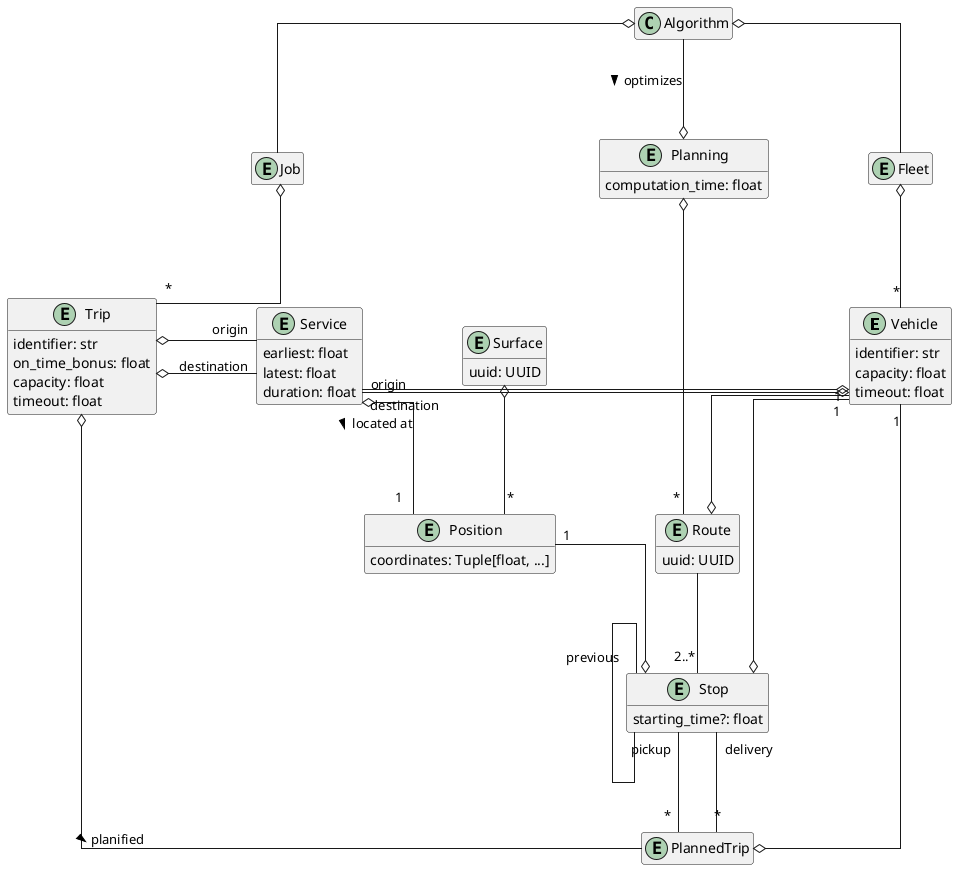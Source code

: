 @startuml
skinparam linetype ortho
skinparam nodesep 100
skinparam ranksep 100
hide empty methods
hide empty attributes

entity Vehicle {
  identifier: str
  capacity: float
  timeout: float
}

entity Route {
  uuid: UUID
}

entity Trip {
  identifier: str
  on_time_bonus: float
  capacity: float
  timeout: float
}

entity PlannedTrip {
}

entity Planning {
  computation_time: float
}

entity Stop {
  starting_time?: float
}

entity Service {
  earliest: float
  latest: float
  duration: float
}

entity Job {
}

entity Fleet {
}

entity Position {
  coordinates: Tuple[float, ...]
}

entity Surface {
  uuid: UUID
}


Job o-"*" Trip
Algorithm --o Planning: optimizes >
Algorithm o-- Fleet
Algorithm o-- Job
Planning o--"*" Route
Trip o- PlannedTrip: planified >
Trip o-right-"origin" Service
Trip o-right-"destination" Service
Service o--"1" Position: located at >
PlannedTrip "*"-up-"pickup" Stop
PlannedTrip "*"-up-"delivery" Stop
Route --"2..*" Stop
Position "1"-o Stop
Position "*"-up-o Surface
Vehicle "1"--o Stop
Vehicle "1"--o PlannedTrip
Vehicle "1"-down-o Route
Stop "previous"-- Stop
Fleet o--"*" Vehicle
Vehicle o-left-"origin" Service
Vehicle o-left-"destination" Service


@enduml